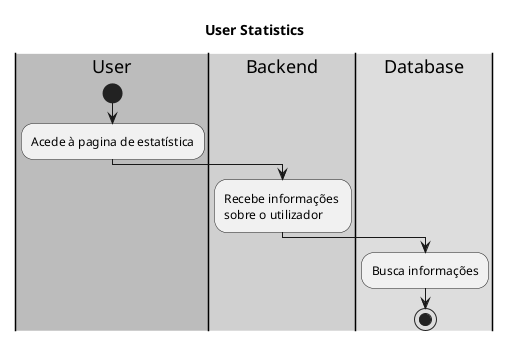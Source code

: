 @startuml

skinparam Monochrome true

title User Statistics

|#bcbcbc|User|
|#d0d0d0|Backend|
|#dddddd|Database|

|User|
start
    :Acede à pagina de estatística;
    |Backend|
    :Recebe informações \nsobre o utilizador;
    |Database|
    :Busca informações;
stop
